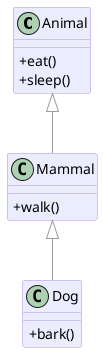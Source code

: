 @startuml "Multi-Level Inheritance"
skinparam class {
    BackgroundColor #ECECFF
    ArrowColor #9C9C9C
    BorderColor #AC93E5
}
skinparam stereotypeCBackgroundColor DeepSkyBlue
skinparam classAttributeIconSize 0

class Animal {
    +eat()
    +sleep()
}

class Mammal {
    +walk()
}

class Dog {
    +bark()
}

Animal <|-- Mammal
Mammal <|-- Dog
@enduml
